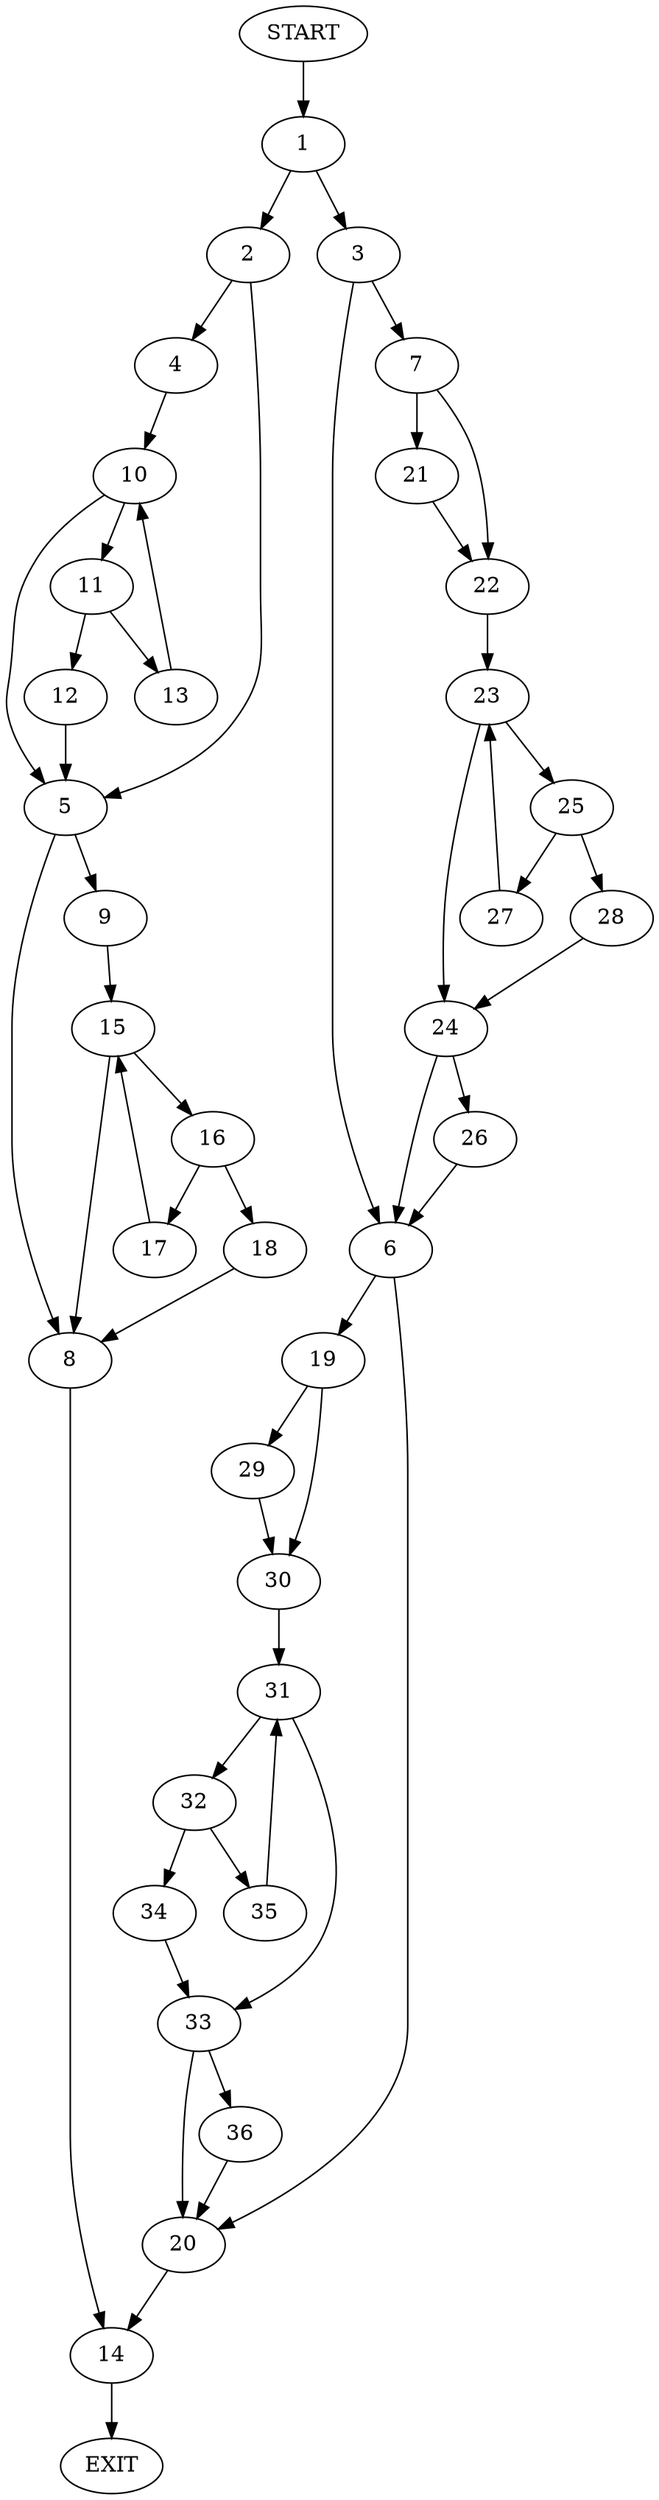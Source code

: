 digraph {
0 [label="START"]
37 [label="EXIT"]
0 -> 1
1 -> 2
1 -> 3
2 -> 4
2 -> 5
3 -> 6
3 -> 7
5 -> 8
5 -> 9
4 -> 10
10 -> 11
10 -> 5
11 -> 12
11 -> 13
12 -> 5
13 -> 10
8 -> 14
9 -> 15
15 -> 16
15 -> 8
16 -> 17
16 -> 18
17 -> 15
18 -> 8
14 -> 37
6 -> 19
6 -> 20
7 -> 21
7 -> 22
21 -> 22
22 -> 23
23 -> 24
23 -> 25
24 -> 6
24 -> 26
25 -> 27
25 -> 28
27 -> 23
28 -> 24
26 -> 6
20 -> 14
19 -> 29
19 -> 30
29 -> 30
30 -> 31
31 -> 32
31 -> 33
32 -> 34
32 -> 35
33 -> 20
33 -> 36
34 -> 33
35 -> 31
36 -> 20
}
